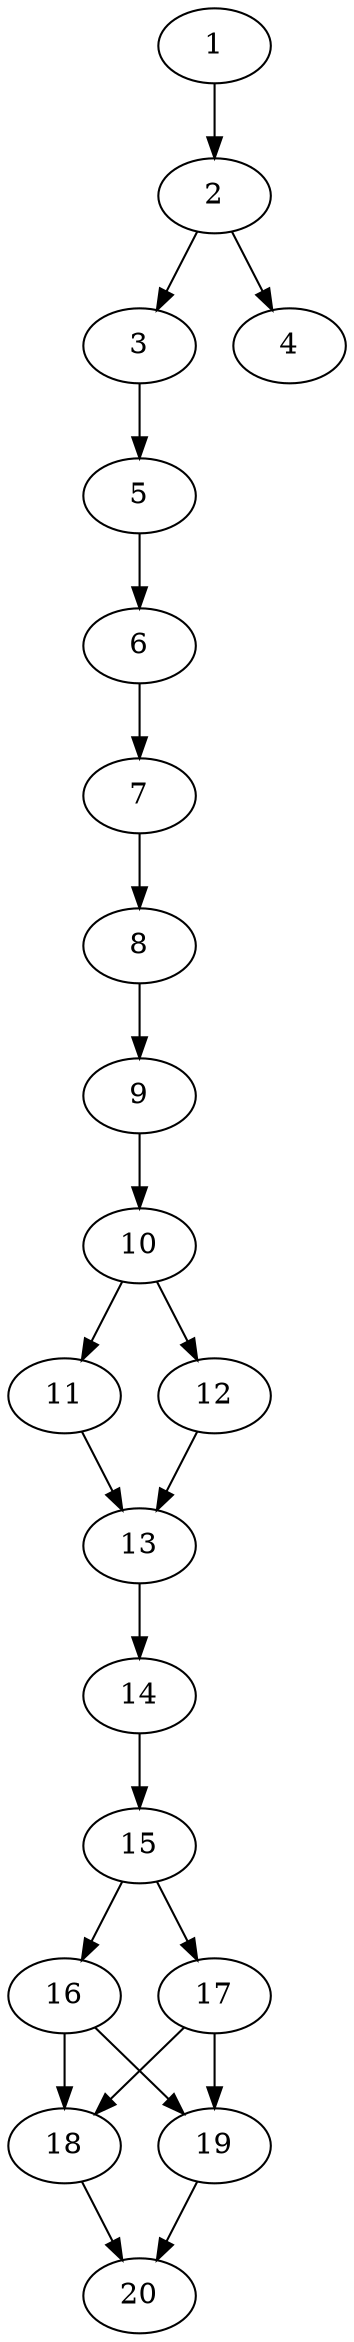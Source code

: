 // DAG automatically generated by daggen at Thu Oct  3 13:58:43 2019
// ./daggen --dot -n 20 --ccr 0.3 --fat 0.3 --regular 0.9 --density 0.9 --mindata 5242880 --maxdata 52428800 
digraph G {
  1 [size="125173760", alpha="0.02", expect_size="37552128"] 
  1 -> 2 [size ="37552128"]
  2 [size="66249387", alpha="0.06", expect_size="19874816"] 
  2 -> 3 [size ="19874816"]
  2 -> 4 [size ="19874816"]
  3 [size="87179947", alpha="0.16", expect_size="26153984"] 
  3 -> 5 [size ="26153984"]
  4 [size="92726613", alpha="0.10", expect_size="27817984"] 
  5 [size="173049173", alpha="0.08", expect_size="51914752"] 
  5 -> 6 [size ="51914752"]
  6 [size="85688320", alpha="0.07", expect_size="25706496"] 
  6 -> 7 [size ="25706496"]
  7 [size="138598400", alpha="0.14", expect_size="41579520"] 
  7 -> 8 [size ="41579520"]
  8 [size="159668907", alpha="0.18", expect_size="47900672"] 
  8 -> 9 [size ="47900672"]
  9 [size="141161813", alpha="0.07", expect_size="42348544"] 
  9 -> 10 [size ="42348544"]
  10 [size="157818880", alpha="0.05", expect_size="47345664"] 
  10 -> 11 [size ="47345664"]
  10 -> 12 [size ="47345664"]
  11 [size="85087573", alpha="0.09", expect_size="25526272"] 
  11 -> 13 [size ="25526272"]
  12 [size="101454507", alpha="0.18", expect_size="30436352"] 
  12 -> 13 [size ="30436352"]
  13 [size="151036587", alpha="0.16", expect_size="45310976"] 
  13 -> 14 [size ="45310976"]
  14 [size="118524587", alpha="0.03", expect_size="35557376"] 
  14 -> 15 [size ="35557376"]
  15 [size="40273920", alpha="0.06", expect_size="12082176"] 
  15 -> 16 [size ="12082176"]
  15 -> 17 [size ="12082176"]
  16 [size="105144320", alpha="0.13", expect_size="31543296"] 
  16 -> 18 [size ="31543296"]
  16 -> 19 [size ="31543296"]
  17 [size="157829120", alpha="0.10", expect_size="47348736"] 
  17 -> 18 [size ="47348736"]
  17 -> 19 [size ="47348736"]
  18 [size="108547413", alpha="0.15", expect_size="32564224"] 
  18 -> 20 [size ="32564224"]
  19 [size="94283093", alpha="0.07", expect_size="28284928"] 
  19 -> 20 [size ="28284928"]
  20 [size="150401707", alpha="0.12", expect_size="45120512"] 
}

